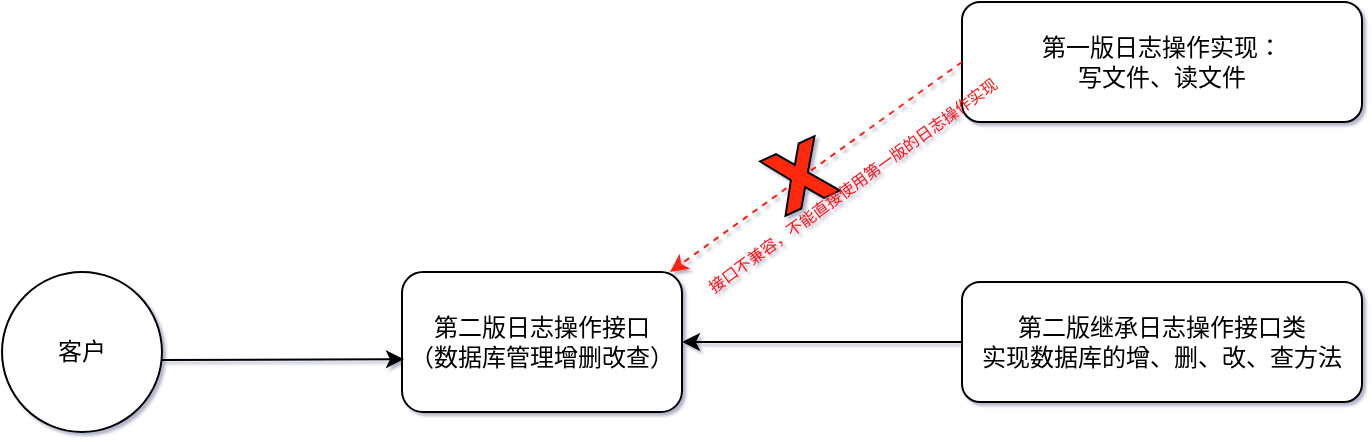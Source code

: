 <mxfile version="16.5.1" type="device"><diagram id="MHS7BnTgchQCUjsnYSXm" name="第 1 页"><mxGraphModel dx="1102" dy="715" grid="1" gridSize="10" guides="1" tooltips="1" connect="1" arrows="1" fold="1" page="1" pageScale="1" pageWidth="827" pageHeight="1169" math="0" shadow="1"><root><mxCell id="0"/><mxCell id="1" parent="0"/><mxCell id="KZGkv-QGpvI-k9oyCsXE-12" value="" style="verticalLabelPosition=bottom;verticalAlign=top;html=1;shape=mxgraph.basic.x;fillColor=#FF2B0A;rotation=-25;" vertex="1" parent="1"><mxGeometry x="464" y="132" width="30" height="30" as="geometry"/></mxCell><mxCell id="KZGkv-QGpvI-k9oyCsXE-1" value="客户" style="ellipse;whiteSpace=wrap;html=1;aspect=fixed;" vertex="1" parent="1"><mxGeometry x="80" y="195" width="80" height="80" as="geometry"/></mxCell><mxCell id="KZGkv-QGpvI-k9oyCsXE-2" value="第二版日志操作接口&lt;br&gt;（数据库管理增删改查）" style="rounded=1;whiteSpace=wrap;html=1;" vertex="1" parent="1"><mxGeometry x="280" y="195" width="140" height="70" as="geometry"/></mxCell><mxCell id="KZGkv-QGpvI-k9oyCsXE-3" value="第二版继承日志操作接口类&lt;br&gt;实现数据库的增、删、改、查方法" style="rounded=1;whiteSpace=wrap;html=1;" vertex="1" parent="1"><mxGeometry x="560" y="200" width="200" height="60" as="geometry"/></mxCell><mxCell id="KZGkv-QGpvI-k9oyCsXE-4" value="第一版日志操作实现：&lt;br&gt;写文件、读文件" style="rounded=1;whiteSpace=wrap;html=1;" vertex="1" parent="1"><mxGeometry x="560" y="60" width="200" height="60" as="geometry"/></mxCell><mxCell id="KZGkv-QGpvI-k9oyCsXE-5" value="" style="endArrow=classic;html=1;rounded=0;entryX=0.007;entryY=0.623;entryDx=0;entryDy=0;entryPerimeter=0;" edge="1" parent="1" target="KZGkv-QGpvI-k9oyCsXE-2"><mxGeometry width="50" height="50" relative="1" as="geometry"><mxPoint x="160" y="239" as="sourcePoint"/><mxPoint x="250" y="234.5" as="targetPoint"/></mxGeometry></mxCell><mxCell id="KZGkv-QGpvI-k9oyCsXE-6" value="" style="endArrow=classic;html=1;rounded=0;entryX=1;entryY=0.5;entryDx=0;entryDy=0;exitX=0;exitY=0.5;exitDx=0;exitDy=0;" edge="1" parent="1" source="KZGkv-QGpvI-k9oyCsXE-3" target="KZGkv-QGpvI-k9oyCsXE-2"><mxGeometry width="50" height="50" relative="1" as="geometry"><mxPoint x="170" y="249" as="sourcePoint"/><mxPoint x="290.98" y="248.61" as="targetPoint"/></mxGeometry></mxCell><mxCell id="KZGkv-QGpvI-k9oyCsXE-7" value="" style="endArrow=classic;html=1;rounded=0;entryX=1;entryY=0.5;entryDx=0;entryDy=0;exitX=0;exitY=0.5;exitDx=0;exitDy=0;strokeColor=#FF2212;dashed=1;" edge="1" parent="1" source="KZGkv-QGpvI-k9oyCsXE-4"><mxGeometry width="50" height="50" relative="1" as="geometry"><mxPoint x="554" y="195" as="sourcePoint"/><mxPoint x="414" y="195" as="targetPoint"/></mxGeometry></mxCell><mxCell id="KZGkv-QGpvI-k9oyCsXE-17" value="接口不兼容，不能直接使用第一版的日志操作实现" style="text;html=1;align=center;verticalAlign=middle;resizable=0;points=[];autosize=1;strokeColor=none;fillColor=none;fontColor=#FF1212;rotation=-36;fontSize=8;" vertex="1" parent="1"><mxGeometry x="410" y="142" width="190" height="20" as="geometry"/></mxCell></root></mxGraphModel></diagram></mxfile>